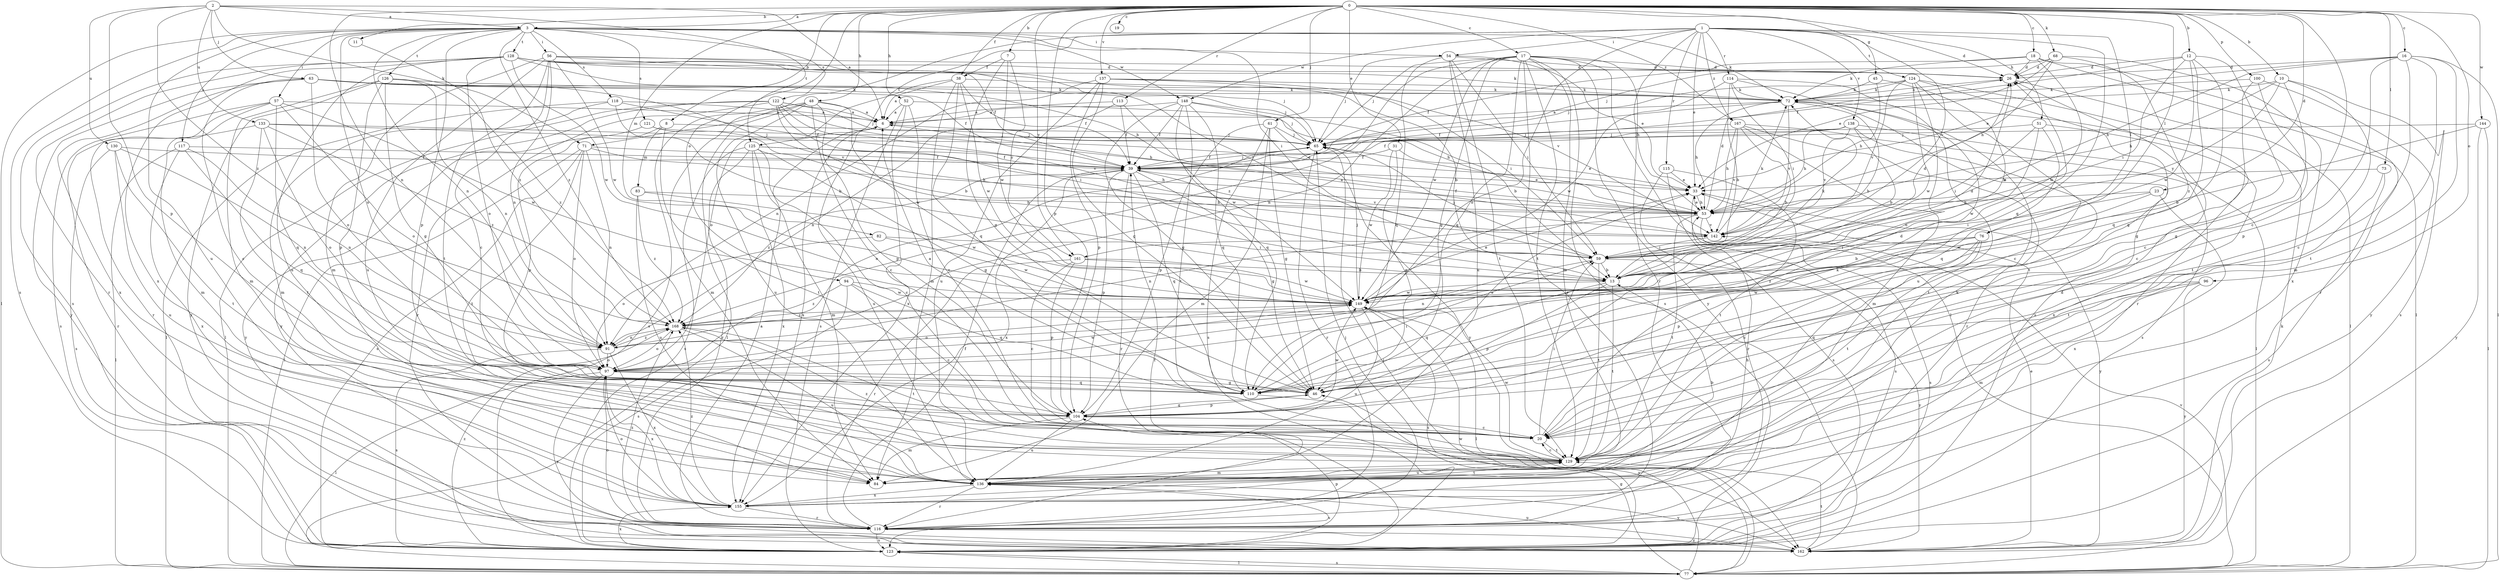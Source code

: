 strict digraph  {
0;
1;
2;
3;
6;
7;
8;
10;
11;
12;
13;
16;
17;
18;
19;
20;
23;
26;
31;
33;
38;
39;
45;
46;
48;
51;
52;
53;
54;
56;
57;
59;
61;
63;
65;
68;
71;
72;
73;
76;
77;
82;
83;
84;
91;
94;
96;
97;
100;
104;
110;
113;
114;
115;
116;
117;
118;
121;
122;
123;
124;
125;
126;
128;
129;
130;
133;
136;
137;
138;
142;
144;
148;
149;
155;
161;
162;
167;
168;
0 -> 3  [label=a];
0 -> 7  [label=b];
0 -> 8  [label=b];
0 -> 10  [label=b];
0 -> 11  [label=b];
0 -> 12  [label=b];
0 -> 16  [label=c];
0 -> 17  [label=c];
0 -> 18  [label=c];
0 -> 19  [label=c];
0 -> 20  [label=c];
0 -> 23  [label=d];
0 -> 31  [label=e];
0 -> 38  [label=f];
0 -> 45  [label=g];
0 -> 48  [label=h];
0 -> 51  [label=h];
0 -> 52  [label=h];
0 -> 61  [label=j];
0 -> 68  [label=k];
0 -> 73  [label=l];
0 -> 76  [label=l];
0 -> 82  [label=m];
0 -> 91  [label=n];
0 -> 94  [label=o];
0 -> 96  [label=o];
0 -> 100  [label=p];
0 -> 104  [label=p];
0 -> 113  [label=r];
0 -> 137  [label=v];
0 -> 144  [label=w];
0 -> 161  [label=y];
0 -> 167  [label=z];
1 -> 26  [label=d];
1 -> 33  [label=e];
1 -> 54  [label=i];
1 -> 71  [label=k];
1 -> 76  [label=l];
1 -> 97  [label=o];
1 -> 110  [label=q];
1 -> 114  [label=r];
1 -> 115  [label=r];
1 -> 116  [label=r];
1 -> 124  [label=t];
1 -> 125  [label=t];
1 -> 138  [label=v];
1 -> 142  [label=v];
1 -> 148  [label=w];
1 -> 167  [label=z];
2 -> 3  [label=a];
2 -> 6  [label=a];
2 -> 63  [label=j];
2 -> 71  [label=k];
2 -> 104  [label=p];
2 -> 125  [label=t];
2 -> 130  [label=u];
2 -> 133  [label=u];
2 -> 168  [label=z];
3 -> 54  [label=i];
3 -> 56  [label=i];
3 -> 57  [label=i];
3 -> 59  [label=i];
3 -> 72  [label=k];
3 -> 77  [label=l];
3 -> 91  [label=n];
3 -> 97  [label=o];
3 -> 104  [label=p];
3 -> 117  [label=s];
3 -> 118  [label=s];
3 -> 121  [label=s];
3 -> 122  [label=s];
3 -> 123  [label=s];
3 -> 126  [label=t];
3 -> 128  [label=t];
3 -> 136  [label=u];
3 -> 148  [label=w];
3 -> 168  [label=z];
6 -> 65  [label=j];
6 -> 136  [label=u];
6 -> 155  [label=x];
7 -> 38  [label=f];
7 -> 46  [label=g];
7 -> 149  [label=w];
7 -> 161  [label=y];
8 -> 65  [label=j];
8 -> 83  [label=m];
8 -> 104  [label=p];
8 -> 129  [label=t];
10 -> 46  [label=g];
10 -> 53  [label=h];
10 -> 72  [label=k];
10 -> 123  [label=s];
10 -> 129  [label=t];
10 -> 161  [label=y];
11 -> 168  [label=z];
12 -> 20  [label=c];
12 -> 26  [label=d];
12 -> 39  [label=f];
12 -> 46  [label=g];
12 -> 59  [label=i];
12 -> 110  [label=q];
12 -> 149  [label=w];
13 -> 72  [label=k];
13 -> 104  [label=p];
13 -> 110  [label=q];
13 -> 129  [label=t];
13 -> 149  [label=w];
16 -> 20  [label=c];
16 -> 26  [label=d];
16 -> 33  [label=e];
16 -> 53  [label=h];
16 -> 77  [label=l];
16 -> 84  [label=m];
16 -> 104  [label=p];
16 -> 129  [label=t];
17 -> 26  [label=d];
17 -> 46  [label=g];
17 -> 53  [label=h];
17 -> 65  [label=j];
17 -> 77  [label=l];
17 -> 84  [label=m];
17 -> 91  [label=n];
17 -> 110  [label=q];
17 -> 116  [label=r];
17 -> 123  [label=s];
17 -> 129  [label=t];
17 -> 149  [label=w];
17 -> 162  [label=y];
17 -> 168  [label=z];
18 -> 26  [label=d];
18 -> 39  [label=f];
18 -> 72  [label=k];
18 -> 77  [label=l];
18 -> 116  [label=r];
18 -> 149  [label=w];
20 -> 59  [label=i];
20 -> 72  [label=k];
20 -> 129  [label=t];
23 -> 53  [label=h];
23 -> 59  [label=i];
23 -> 149  [label=w];
23 -> 155  [label=x];
26 -> 72  [label=k];
26 -> 77  [label=l];
31 -> 33  [label=e];
31 -> 39  [label=f];
31 -> 46  [label=g];
31 -> 149  [label=w];
33 -> 53  [label=h];
33 -> 123  [label=s];
33 -> 162  [label=y];
38 -> 6  [label=a];
38 -> 39  [label=f];
38 -> 72  [label=k];
38 -> 84  [label=m];
38 -> 97  [label=o];
38 -> 110  [label=q];
38 -> 149  [label=w];
39 -> 33  [label=e];
39 -> 46  [label=g];
39 -> 65  [label=j];
39 -> 104  [label=p];
39 -> 110  [label=q];
39 -> 116  [label=r];
39 -> 142  [label=v];
39 -> 155  [label=x];
39 -> 168  [label=z];
45 -> 13  [label=b];
45 -> 53  [label=h];
45 -> 72  [label=k];
46 -> 26  [label=d];
46 -> 33  [label=e];
46 -> 104  [label=p];
48 -> 6  [label=a];
48 -> 20  [label=c];
48 -> 77  [label=l];
48 -> 84  [label=m];
48 -> 104  [label=p];
48 -> 123  [label=s];
48 -> 136  [label=u];
48 -> 149  [label=w];
51 -> 59  [label=i];
51 -> 65  [label=j];
51 -> 110  [label=q];
51 -> 149  [label=w];
51 -> 155  [label=x];
52 -> 6  [label=a];
52 -> 20  [label=c];
52 -> 53  [label=h];
52 -> 123  [label=s];
52 -> 155  [label=x];
53 -> 26  [label=d];
53 -> 33  [label=e];
53 -> 39  [label=f];
53 -> 65  [label=j];
53 -> 91  [label=n];
53 -> 123  [label=s];
53 -> 129  [label=t];
53 -> 142  [label=v];
54 -> 26  [label=d];
54 -> 33  [label=e];
54 -> 59  [label=i];
54 -> 65  [label=j];
54 -> 110  [label=q];
54 -> 129  [label=t];
54 -> 136  [label=u];
56 -> 20  [label=c];
56 -> 26  [label=d];
56 -> 59  [label=i];
56 -> 84  [label=m];
56 -> 91  [label=n];
56 -> 129  [label=t];
56 -> 136  [label=u];
56 -> 142  [label=v];
56 -> 149  [label=w];
57 -> 6  [label=a];
57 -> 84  [label=m];
57 -> 97  [label=o];
57 -> 110  [label=q];
57 -> 116  [label=r];
57 -> 123  [label=s];
57 -> 149  [label=w];
59 -> 13  [label=b];
59 -> 26  [label=d];
59 -> 65  [label=j];
59 -> 91  [label=n];
59 -> 129  [label=t];
59 -> 162  [label=y];
61 -> 46  [label=g];
61 -> 65  [label=j];
61 -> 84  [label=m];
61 -> 104  [label=p];
61 -> 123  [label=s];
61 -> 162  [label=y];
63 -> 20  [label=c];
63 -> 39  [label=f];
63 -> 65  [label=j];
63 -> 72  [label=k];
63 -> 97  [label=o];
63 -> 142  [label=v];
63 -> 155  [label=x];
63 -> 162  [label=y];
65 -> 39  [label=f];
65 -> 97  [label=o];
65 -> 116  [label=r];
68 -> 26  [label=d];
68 -> 33  [label=e];
68 -> 53  [label=h];
68 -> 65  [label=j];
68 -> 155  [label=x];
68 -> 168  [label=z];
71 -> 39  [label=f];
71 -> 53  [label=h];
71 -> 77  [label=l];
71 -> 91  [label=n];
71 -> 97  [label=o];
71 -> 123  [label=s];
71 -> 129  [label=t];
72 -> 6  [label=a];
72 -> 13  [label=b];
72 -> 39  [label=f];
72 -> 53  [label=h];
72 -> 142  [label=v];
73 -> 33  [label=e];
73 -> 123  [label=s];
73 -> 129  [label=t];
76 -> 13  [label=b];
76 -> 20  [label=c];
76 -> 59  [label=i];
76 -> 104  [label=p];
76 -> 129  [label=t];
76 -> 168  [label=z];
77 -> 46  [label=g];
77 -> 65  [label=j];
77 -> 123  [label=s];
77 -> 142  [label=v];
77 -> 149  [label=w];
82 -> 59  [label=i];
82 -> 97  [label=o];
82 -> 149  [label=w];
83 -> 53  [label=h];
83 -> 136  [label=u];
83 -> 149  [label=w];
83 -> 168  [label=z];
91 -> 97  [label=o];
91 -> 123  [label=s];
91 -> 155  [label=x];
91 -> 168  [label=z];
94 -> 20  [label=c];
94 -> 110  [label=q];
94 -> 123  [label=s];
94 -> 149  [label=w];
94 -> 168  [label=z];
96 -> 84  [label=m];
96 -> 110  [label=q];
96 -> 149  [label=w];
96 -> 162  [label=y];
97 -> 46  [label=g];
97 -> 77  [label=l];
97 -> 110  [label=q];
97 -> 149  [label=w];
97 -> 155  [label=x];
97 -> 162  [label=y];
100 -> 20  [label=c];
100 -> 46  [label=g];
100 -> 72  [label=k];
100 -> 162  [label=y];
104 -> 20  [label=c];
104 -> 46  [label=g];
104 -> 84  [label=m];
104 -> 136  [label=u];
104 -> 149  [label=w];
110 -> 6  [label=a];
110 -> 59  [label=i];
110 -> 162  [label=y];
113 -> 6  [label=a];
113 -> 39  [label=f];
113 -> 91  [label=n];
113 -> 110  [label=q];
114 -> 13  [label=b];
114 -> 59  [label=i];
114 -> 72  [label=k];
114 -> 123  [label=s];
114 -> 136  [label=u];
114 -> 149  [label=w];
115 -> 33  [label=e];
115 -> 116  [label=r];
115 -> 123  [label=s];
115 -> 129  [label=t];
116 -> 6  [label=a];
116 -> 39  [label=f];
116 -> 65  [label=j];
116 -> 97  [label=o];
116 -> 123  [label=s];
116 -> 162  [label=y];
116 -> 168  [label=z];
117 -> 39  [label=f];
117 -> 77  [label=l];
117 -> 91  [label=n];
117 -> 110  [label=q];
117 -> 155  [label=x];
118 -> 6  [label=a];
118 -> 13  [label=b];
118 -> 39  [label=f];
118 -> 77  [label=l];
118 -> 84  [label=m];
121 -> 13  [label=b];
121 -> 65  [label=j];
121 -> 162  [label=y];
122 -> 6  [label=a];
122 -> 13  [label=b];
122 -> 53  [label=h];
122 -> 59  [label=i];
122 -> 65  [label=j];
122 -> 77  [label=l];
122 -> 116  [label=r];
122 -> 142  [label=v];
122 -> 162  [label=y];
123 -> 39  [label=f];
123 -> 77  [label=l];
123 -> 104  [label=p];
123 -> 155  [label=x];
123 -> 168  [label=z];
124 -> 20  [label=c];
124 -> 65  [label=j];
124 -> 72  [label=k];
124 -> 97  [label=o];
124 -> 116  [label=r];
124 -> 129  [label=t];
124 -> 142  [label=v];
124 -> 149  [label=w];
125 -> 20  [label=c];
125 -> 39  [label=f];
125 -> 46  [label=g];
125 -> 53  [label=h];
125 -> 84  [label=m];
125 -> 116  [label=r];
125 -> 123  [label=s];
125 -> 155  [label=x];
126 -> 46  [label=g];
126 -> 72  [label=k];
126 -> 84  [label=m];
126 -> 91  [label=n];
126 -> 104  [label=p];
126 -> 162  [label=y];
126 -> 168  [label=z];
128 -> 26  [label=d];
128 -> 39  [label=f];
128 -> 53  [label=h];
128 -> 65  [label=j];
128 -> 72  [label=k];
128 -> 97  [label=o];
128 -> 116  [label=r];
128 -> 123  [label=s];
128 -> 136  [label=u];
128 -> 149  [label=w];
128 -> 155  [label=x];
129 -> 20  [label=c];
129 -> 84  [label=m];
129 -> 136  [label=u];
129 -> 149  [label=w];
129 -> 168  [label=z];
130 -> 39  [label=f];
130 -> 91  [label=n];
130 -> 123  [label=s];
130 -> 129  [label=t];
130 -> 136  [label=u];
133 -> 33  [label=e];
133 -> 65  [label=j];
133 -> 97  [label=o];
133 -> 116  [label=r];
133 -> 129  [label=t];
133 -> 168  [label=z];
136 -> 13  [label=b];
136 -> 72  [label=k];
136 -> 116  [label=r];
136 -> 123  [label=s];
136 -> 129  [label=t];
136 -> 155  [label=x];
136 -> 162  [label=y];
137 -> 13  [label=b];
137 -> 46  [label=g];
137 -> 59  [label=i];
137 -> 72  [label=k];
137 -> 91  [label=n];
137 -> 104  [label=p];
137 -> 136  [label=u];
138 -> 13  [label=b];
138 -> 39  [label=f];
138 -> 53  [label=h];
138 -> 65  [label=j];
138 -> 77  [label=l];
138 -> 129  [label=t];
138 -> 142  [label=v];
142 -> 6  [label=a];
142 -> 59  [label=i];
142 -> 72  [label=k];
144 -> 13  [label=b];
144 -> 65  [label=j];
144 -> 77  [label=l];
144 -> 162  [label=y];
148 -> 6  [label=a];
148 -> 13  [label=b];
148 -> 39  [label=f];
148 -> 46  [label=g];
148 -> 65  [label=j];
148 -> 110  [label=q];
148 -> 129  [label=t];
148 -> 149  [label=w];
149 -> 26  [label=d];
149 -> 33  [label=e];
149 -> 65  [label=j];
149 -> 77  [label=l];
149 -> 97  [label=o];
149 -> 123  [label=s];
149 -> 136  [label=u];
149 -> 168  [label=z];
155 -> 26  [label=d];
155 -> 53  [label=h];
155 -> 97  [label=o];
155 -> 116  [label=r];
155 -> 168  [label=z];
161 -> 13  [label=b];
161 -> 20  [label=c];
161 -> 104  [label=p];
161 -> 116  [label=r];
161 -> 149  [label=w];
162 -> 33  [label=e];
162 -> 72  [label=k];
162 -> 129  [label=t];
162 -> 136  [label=u];
167 -> 13  [label=b];
167 -> 53  [label=h];
167 -> 65  [label=j];
167 -> 84  [label=m];
167 -> 116  [label=r];
167 -> 123  [label=s];
167 -> 142  [label=v];
168 -> 91  [label=n];
168 -> 97  [label=o];
168 -> 129  [label=t];
168 -> 136  [label=u];
}
